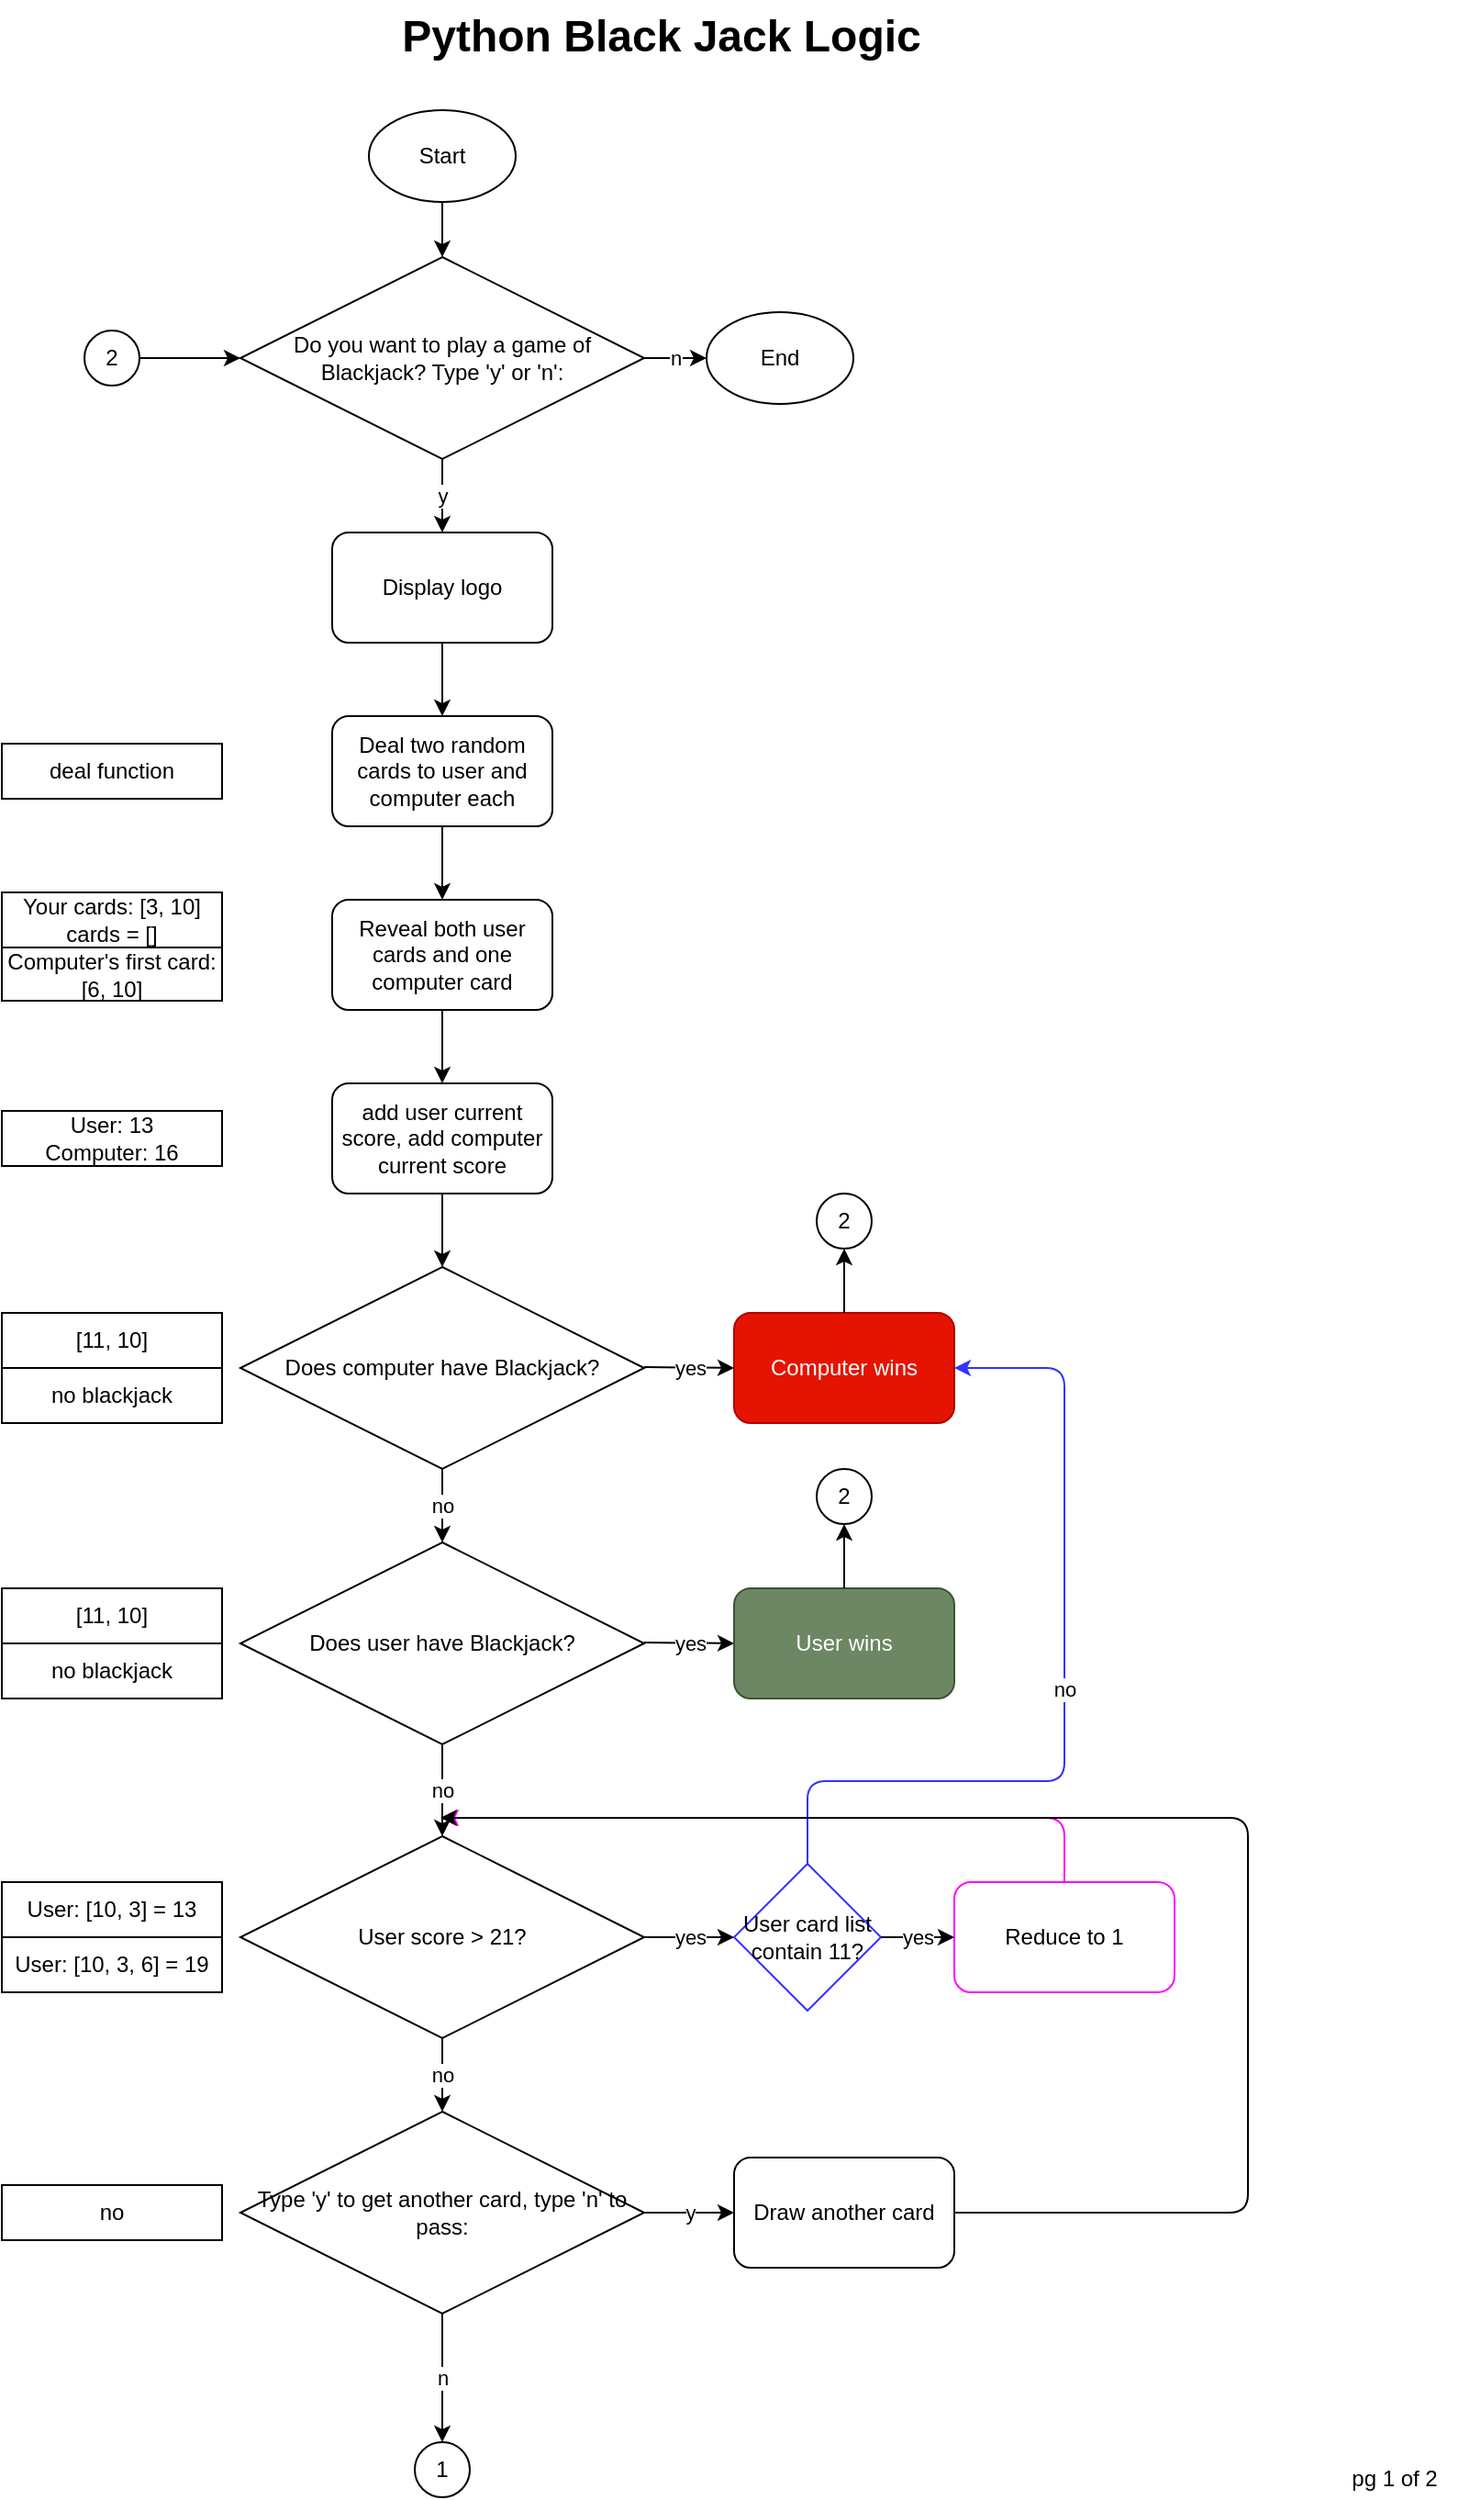 <mxfile version="13.9.5" type="device" pages="2"><diagram id="C5RBs43oDa-KdzZeNtuy" name="Page-1"><mxGraphModel dx="1038" dy="607" grid="1" gridSize="10" guides="1" tooltips="1" connect="1" arrows="1" fold="1" page="1" pageScale="1" pageWidth="850" pageHeight="1400" math="0" shadow="0"><root><mxCell id="WIyWlLk6GJQsqaUBKTNV-0"/><mxCell id="WIyWlLk6GJQsqaUBKTNV-1" parent="WIyWlLk6GJQsqaUBKTNV-0"/><mxCell id="Qh6NQBKb_trajifSDk7f-0" value="Start" style="ellipse;whiteSpace=wrap;html=1;" vertex="1" parent="WIyWlLk6GJQsqaUBKTNV-1"><mxGeometry x="241" y="80" width="80" height="50" as="geometry"/></mxCell><mxCell id="Qh6NQBKb_trajifSDk7f-2" value="Python Black Jack Logic" style="text;strokeColor=none;fillColor=none;html=1;fontSize=24;fontStyle=1;verticalAlign=middle;align=center;" vertex="1" parent="WIyWlLk6GJQsqaUBKTNV-1"><mxGeometry x="350" y="20" width="100" height="40" as="geometry"/></mxCell><mxCell id="Qh6NQBKb_trajifSDk7f-10" value="" style="endArrow=classic;html=1;exitX=0.5;exitY=1;exitDx=0;exitDy=0;" edge="1" parent="WIyWlLk6GJQsqaUBKTNV-1" source="Qh6NQBKb_trajifSDk7f-0"><mxGeometry width="50" height="50" relative="1" as="geometry"><mxPoint x="271" y="330" as="sourcePoint"/><mxPoint x="281" y="160" as="targetPoint"/></mxGeometry></mxCell><mxCell id="Qh6NQBKb_trajifSDk7f-11" value="&lt;span&gt;Do you want to play a game of Blackjack? Type 'y' or 'n':&lt;/span&gt;" style="rhombus;whiteSpace=wrap;html=1;" vertex="1" parent="WIyWlLk6GJQsqaUBKTNV-1"><mxGeometry x="171" y="160" width="220" height="110" as="geometry"/></mxCell><mxCell id="Qh6NQBKb_trajifSDk7f-13" value="" style="endArrow=classic;html=1;" edge="1" parent="WIyWlLk6GJQsqaUBKTNV-1" source="Qh6NQBKb_trajifSDk7f-11" target="Qh6NQBKb_trajifSDk7f-15"><mxGeometry relative="1" as="geometry"><mxPoint x="-29" y="190" as="sourcePoint"/><mxPoint x="71" y="190" as="targetPoint"/></mxGeometry></mxCell><mxCell id="Qh6NQBKb_trajifSDk7f-14" value="y" style="edgeLabel;resizable=0;html=1;align=center;verticalAlign=middle;" connectable="0" vertex="1" parent="Qh6NQBKb_trajifSDk7f-13"><mxGeometry relative="1" as="geometry"/></mxCell><mxCell id="Qh6NQBKb_trajifSDk7f-15" value="Display logo" style="rounded=1;whiteSpace=wrap;html=1;" vertex="1" parent="WIyWlLk6GJQsqaUBKTNV-1"><mxGeometry x="221" y="310" width="120" height="60" as="geometry"/></mxCell><mxCell id="Qh6NQBKb_trajifSDk7f-16" value="Deal two random cards to user and computer each" style="rounded=1;whiteSpace=wrap;html=1;" vertex="1" parent="WIyWlLk6GJQsqaUBKTNV-1"><mxGeometry x="221" y="410" width="120" height="60" as="geometry"/></mxCell><mxCell id="Qh6NQBKb_trajifSDk7f-17" value="" style="endArrow=classic;html=1;exitX=0.5;exitY=1;exitDx=0;exitDy=0;entryX=0.5;entryY=0;entryDx=0;entryDy=0;" edge="1" parent="WIyWlLk6GJQsqaUBKTNV-1" source="Qh6NQBKb_trajifSDk7f-15" target="Qh6NQBKb_trajifSDk7f-16"><mxGeometry width="50" height="50" relative="1" as="geometry"><mxPoint x="271" y="310" as="sourcePoint"/><mxPoint x="321" y="260" as="targetPoint"/></mxGeometry></mxCell><mxCell id="Qh6NQBKb_trajifSDk7f-18" value="Reveal both user cards and one computer card" style="rounded=1;whiteSpace=wrap;html=1;" vertex="1" parent="WIyWlLk6GJQsqaUBKTNV-1"><mxGeometry x="221" y="510" width="120" height="60" as="geometry"/></mxCell><mxCell id="Qh6NQBKb_trajifSDk7f-19" value="" style="endArrow=classic;html=1;exitX=0.5;exitY=1;exitDx=0;exitDy=0;entryX=0.5;entryY=0;entryDx=0;entryDy=0;" edge="1" parent="WIyWlLk6GJQsqaUBKTNV-1" source="Qh6NQBKb_trajifSDk7f-16" target="Qh6NQBKb_trajifSDk7f-18"><mxGeometry width="50" height="50" relative="1" as="geometry"><mxPoint x="271" y="510" as="sourcePoint"/><mxPoint x="321" y="460" as="targetPoint"/></mxGeometry></mxCell><mxCell id="Qh6NQBKb_trajifSDk7f-20" value="add user current score, add computer current score" style="rounded=1;whiteSpace=wrap;html=1;" vertex="1" parent="WIyWlLk6GJQsqaUBKTNV-1"><mxGeometry x="221" y="610" width="120" height="60" as="geometry"/></mxCell><mxCell id="Qh6NQBKb_trajifSDk7f-21" value="" style="endArrow=classic;html=1;exitX=0.5;exitY=1;exitDx=0;exitDy=0;entryX=0.5;entryY=0;entryDx=0;entryDy=0;" edge="1" parent="WIyWlLk6GJQsqaUBKTNV-1" source="Qh6NQBKb_trajifSDk7f-18" target="Qh6NQBKb_trajifSDk7f-20"><mxGeometry width="50" height="50" relative="1" as="geometry"><mxPoint x="271" y="490" as="sourcePoint"/><mxPoint x="321" y="440" as="targetPoint"/></mxGeometry></mxCell><mxCell id="Qh6NQBKb_trajifSDk7f-22" value="Your cards: [3, 10]&lt;br&gt;cards = []" style="rounded=0;whiteSpace=wrap;html=1;" vertex="1" parent="WIyWlLk6GJQsqaUBKTNV-1"><mxGeometry x="41" y="506" width="120" height="30" as="geometry"/></mxCell><mxCell id="Qh6NQBKb_trajifSDk7f-23" value="Computer's first card: [6, 10]" style="rounded=0;whiteSpace=wrap;html=1;" vertex="1" parent="WIyWlLk6GJQsqaUBKTNV-1"><mxGeometry x="41" y="536" width="120" height="29" as="geometry"/></mxCell><mxCell id="Qh6NQBKb_trajifSDk7f-24" value="deal function" style="rounded=0;whiteSpace=wrap;html=1;" vertex="1" parent="WIyWlLk6GJQsqaUBKTNV-1"><mxGeometry x="41" y="425" width="120" height="30" as="geometry"/></mxCell><mxCell id="Qh6NQBKb_trajifSDk7f-25" value="User: 13&lt;br&gt;Computer: 16" style="rounded=0;whiteSpace=wrap;html=1;" vertex="1" parent="WIyWlLk6GJQsqaUBKTNV-1"><mxGeometry x="41" y="625" width="120" height="30" as="geometry"/></mxCell><mxCell id="Qh6NQBKb_trajifSDk7f-27" value="&lt;span&gt;Does computer have Blackjack?&lt;/span&gt;" style="rhombus;whiteSpace=wrap;html=1;" vertex="1" parent="WIyWlLk6GJQsqaUBKTNV-1"><mxGeometry x="171" y="710" width="220" height="110" as="geometry"/></mxCell><mxCell id="Qh6NQBKb_trajifSDk7f-28" value="" style="endArrow=classic;html=1;exitX=0.5;exitY=1;exitDx=0;exitDy=0;entryX=0.5;entryY=0;entryDx=0;entryDy=0;" edge="1" parent="WIyWlLk6GJQsqaUBKTNV-1" source="Qh6NQBKb_trajifSDk7f-20" target="Qh6NQBKb_trajifSDk7f-27"><mxGeometry width="50" height="50" relative="1" as="geometry"><mxPoint x="390" y="540" as="sourcePoint"/><mxPoint x="440" y="490" as="targetPoint"/></mxGeometry></mxCell><mxCell id="Qh6NQBKb_trajifSDk7f-29" value="" style="endArrow=classic;html=1;" edge="1" parent="WIyWlLk6GJQsqaUBKTNV-1"><mxGeometry relative="1" as="geometry"><mxPoint x="391" y="764.5" as="sourcePoint"/><mxPoint x="440" y="765" as="targetPoint"/></mxGeometry></mxCell><mxCell id="Qh6NQBKb_trajifSDk7f-30" value="yes" style="edgeLabel;resizable=0;html=1;align=center;verticalAlign=middle;" connectable="0" vertex="1" parent="Qh6NQBKb_trajifSDk7f-29"><mxGeometry relative="1" as="geometry"/></mxCell><mxCell id="Qh6NQBKb_trajifSDk7f-31" value="Computer wins" style="rounded=1;whiteSpace=wrap;html=1;fillColor=#e51400;strokeColor=#B20000;fontColor=#ffffff;" vertex="1" parent="WIyWlLk6GJQsqaUBKTNV-1"><mxGeometry x="440" y="735" width="120" height="60" as="geometry"/></mxCell><mxCell id="Qh6NQBKb_trajifSDk7f-34" value="&lt;span&gt;Does user have Blackjack?&lt;/span&gt;" style="rhombus;whiteSpace=wrap;html=1;" vertex="1" parent="WIyWlLk6GJQsqaUBKTNV-1"><mxGeometry x="171" y="860" width="220" height="110" as="geometry"/></mxCell><mxCell id="Qh6NQBKb_trajifSDk7f-35" value="" style="endArrow=classic;html=1;" edge="1" parent="WIyWlLk6GJQsqaUBKTNV-1"><mxGeometry relative="1" as="geometry"><mxPoint x="391" y="914.5" as="sourcePoint"/><mxPoint x="440" y="915" as="targetPoint"/></mxGeometry></mxCell><mxCell id="Qh6NQBKb_trajifSDk7f-36" value="yes" style="edgeLabel;resizable=0;html=1;align=center;verticalAlign=middle;" connectable="0" vertex="1" parent="Qh6NQBKb_trajifSDk7f-35"><mxGeometry relative="1" as="geometry"/></mxCell><mxCell id="Qh6NQBKb_trajifSDk7f-37" value="User wins" style="rounded=1;whiteSpace=wrap;html=1;fillColor=#6d8764;strokeColor=#3A5431;fontColor=#ffffff;" vertex="1" parent="WIyWlLk6GJQsqaUBKTNV-1"><mxGeometry x="440" y="885" width="120" height="60" as="geometry"/></mxCell><mxCell id="Qh6NQBKb_trajifSDk7f-38" value="" style="endArrow=classic;html=1;exitX=0.5;exitY=1;exitDx=0;exitDy=0;entryX=0.5;entryY=0;entryDx=0;entryDy=0;" edge="1" parent="WIyWlLk6GJQsqaUBKTNV-1" source="Qh6NQBKb_trajifSDk7f-27" target="Qh6NQBKb_trajifSDk7f-34"><mxGeometry relative="1" as="geometry"><mxPoint x="370" y="820" as="sourcePoint"/><mxPoint x="470" y="820" as="targetPoint"/></mxGeometry></mxCell><mxCell id="Qh6NQBKb_trajifSDk7f-39" value="no" style="edgeLabel;resizable=0;html=1;align=center;verticalAlign=middle;" connectable="0" vertex="1" parent="Qh6NQBKb_trajifSDk7f-38"><mxGeometry relative="1" as="geometry"/></mxCell><mxCell id="Qh6NQBKb_trajifSDk7f-40" value="[11, 10]" style="rounded=0;whiteSpace=wrap;html=1;" vertex="1" parent="WIyWlLk6GJQsqaUBKTNV-1"><mxGeometry x="41" y="735" width="120" height="30" as="geometry"/></mxCell><mxCell id="Qh6NQBKb_trajifSDk7f-41" value="[11, 10]" style="rounded=0;whiteSpace=wrap;html=1;" vertex="1" parent="WIyWlLk6GJQsqaUBKTNV-1"><mxGeometry x="41" y="885" width="120" height="30" as="geometry"/></mxCell><mxCell id="Qh6NQBKb_trajifSDk7f-42" value="" style="endArrow=classic;html=1;exitX=0.5;exitY=1;exitDx=0;exitDy=0;entryX=0.5;entryY=0;entryDx=0;entryDy=0;" edge="1" parent="WIyWlLk6GJQsqaUBKTNV-1" source="Qh6NQBKb_trajifSDk7f-34" target="Qh6NQBKb_trajifSDk7f-53"><mxGeometry relative="1" as="geometry"><mxPoint x="380" y="980" as="sourcePoint"/><mxPoint x="350" y="1000" as="targetPoint"/></mxGeometry></mxCell><mxCell id="Qh6NQBKb_trajifSDk7f-43" value="no" style="edgeLabel;resizable=0;html=1;align=center;verticalAlign=middle;" connectable="0" vertex="1" parent="Qh6NQBKb_trajifSDk7f-42"><mxGeometry relative="1" as="geometry"/></mxCell><mxCell id="Qh6NQBKb_trajifSDk7f-47" value="&lt;span&gt;Type 'y' to get another card, type 'n' to pass:&lt;/span&gt;" style="rhombus;whiteSpace=wrap;html=1;" vertex="1" parent="WIyWlLk6GJQsqaUBKTNV-1"><mxGeometry x="171" y="1170" width="220" height="110" as="geometry"/></mxCell><mxCell id="Qh6NQBKb_trajifSDk7f-48" value="1" style="ellipse;whiteSpace=wrap;html=1;aspect=fixed;" vertex="1" parent="WIyWlLk6GJQsqaUBKTNV-1"><mxGeometry x="266" y="1350" width="30" height="30" as="geometry"/></mxCell><mxCell id="Qh6NQBKb_trajifSDk7f-50" value="Draw another card" style="rounded=1;whiteSpace=wrap;html=1;" vertex="1" parent="WIyWlLk6GJQsqaUBKTNV-1"><mxGeometry x="440" y="1195" width="120" height="60" as="geometry"/></mxCell><mxCell id="Qh6NQBKb_trajifSDk7f-51" value="" style="endArrow=classic;html=1;exitX=1;exitY=0.5;exitDx=0;exitDy=0;entryX=0;entryY=0.5;entryDx=0;entryDy=0;" edge="1" parent="WIyWlLk6GJQsqaUBKTNV-1" source="Qh6NQBKb_trajifSDk7f-47" target="Qh6NQBKb_trajifSDk7f-50"><mxGeometry relative="1" as="geometry"><mxPoint x="192" y="970" as="sourcePoint"/><mxPoint x="292" y="970" as="targetPoint"/></mxGeometry></mxCell><mxCell id="Qh6NQBKb_trajifSDk7f-52" value="y" style="edgeLabel;resizable=0;html=1;align=center;verticalAlign=middle;" connectable="0" vertex="1" parent="Qh6NQBKb_trajifSDk7f-51"><mxGeometry relative="1" as="geometry"/></mxCell><mxCell id="Qh6NQBKb_trajifSDk7f-53" value="&lt;span&gt;User score &amp;gt; 21?&lt;/span&gt;" style="rhombus;whiteSpace=wrap;html=1;" vertex="1" parent="WIyWlLk6GJQsqaUBKTNV-1"><mxGeometry x="171" y="1020" width="220" height="110" as="geometry"/></mxCell><mxCell id="Qh6NQBKb_trajifSDk7f-57" value="User card list contain 11?" style="rhombus;whiteSpace=wrap;html=1;strokeColor=#3333FF;" vertex="1" parent="WIyWlLk6GJQsqaUBKTNV-1"><mxGeometry x="440" y="1035" width="80" height="80" as="geometry"/></mxCell><mxCell id="Qh6NQBKb_trajifSDk7f-58" value="" style="endArrow=classic;html=1;exitX=1;exitY=0.5;exitDx=0;exitDy=0;entryX=0;entryY=0.5;entryDx=0;entryDy=0;" edge="1" parent="WIyWlLk6GJQsqaUBKTNV-1" source="Qh6NQBKb_trajifSDk7f-53" target="Qh6NQBKb_trajifSDk7f-57"><mxGeometry relative="1" as="geometry"><mxPoint x="391" y="1115" as="sourcePoint"/><mxPoint x="491" y="1115" as="targetPoint"/></mxGeometry></mxCell><mxCell id="Qh6NQBKb_trajifSDk7f-59" value="yes" style="edgeLabel;resizable=0;html=1;align=center;verticalAlign=middle;" connectable="0" vertex="1" parent="Qh6NQBKb_trajifSDk7f-58"><mxGeometry relative="1" as="geometry"/></mxCell><mxCell id="Qh6NQBKb_trajifSDk7f-60" value="Reduce to 1" style="rounded=1;whiteSpace=wrap;html=1;strokeColor=#FF00FF;" vertex="1" parent="WIyWlLk6GJQsqaUBKTNV-1"><mxGeometry x="560" y="1045" width="120" height="60" as="geometry"/></mxCell><mxCell id="Qh6NQBKb_trajifSDk7f-61" value="" style="endArrow=classic;html=1;exitX=1;exitY=0.5;exitDx=0;exitDy=0;entryX=0;entryY=0.5;entryDx=0;entryDy=0;" edge="1" parent="WIyWlLk6GJQsqaUBKTNV-1" source="Qh6NQBKb_trajifSDk7f-57" target="Qh6NQBKb_trajifSDk7f-60"><mxGeometry relative="1" as="geometry"><mxPoint x="370" y="990" as="sourcePoint"/><mxPoint x="470" y="990" as="targetPoint"/></mxGeometry></mxCell><mxCell id="Qh6NQBKb_trajifSDk7f-62" value="yes" style="edgeLabel;resizable=0;html=1;align=center;verticalAlign=middle;" connectable="0" vertex="1" parent="Qh6NQBKb_trajifSDk7f-61"><mxGeometry relative="1" as="geometry"/></mxCell><mxCell id="Qh6NQBKb_trajifSDk7f-63" value="" style="endArrow=classic;html=1;exitX=0.5;exitY=0;exitDx=0;exitDy=0;strokeColor=#FF00FF;" edge="1" parent="WIyWlLk6GJQsqaUBKTNV-1" source="Qh6NQBKb_trajifSDk7f-60"><mxGeometry width="50" height="50" relative="1" as="geometry"><mxPoint x="390" y="1020" as="sourcePoint"/><mxPoint x="281" y="1010" as="targetPoint"/><Array as="points"><mxPoint x="620" y="1010"/><mxPoint x="390" y="1010"/></Array></mxGeometry></mxCell><mxCell id="Qh6NQBKb_trajifSDk7f-65" value="" style="endArrow=classic;html=1;exitX=0.5;exitY=0;exitDx=0;exitDy=0;entryX=1;entryY=0.5;entryDx=0;entryDy=0;strokeColor=#3333FF;" edge="1" parent="WIyWlLk6GJQsqaUBKTNV-1" source="Qh6NQBKb_trajifSDk7f-57" target="Qh6NQBKb_trajifSDk7f-31"><mxGeometry relative="1" as="geometry"><mxPoint x="370" y="990" as="sourcePoint"/><mxPoint x="470" y="990" as="targetPoint"/><Array as="points"><mxPoint x="480" y="990"/><mxPoint x="620" y="990"/><mxPoint x="620" y="765"/></Array></mxGeometry></mxCell><mxCell id="Qh6NQBKb_trajifSDk7f-66" value="no" style="edgeLabel;resizable=0;html=1;align=center;verticalAlign=middle;" connectable="0" vertex="1" parent="Qh6NQBKb_trajifSDk7f-65"><mxGeometry relative="1" as="geometry"/></mxCell><mxCell id="Qh6NQBKb_trajifSDk7f-67" value="" style="endArrow=classic;html=1;exitX=0.5;exitY=1;exitDx=0;exitDy=0;entryX=0.5;entryY=0;entryDx=0;entryDy=0;" edge="1" parent="WIyWlLk6GJQsqaUBKTNV-1" source="Qh6NQBKb_trajifSDk7f-53" target="Qh6NQBKb_trajifSDk7f-47"><mxGeometry relative="1" as="geometry"><mxPoint x="370" y="1090" as="sourcePoint"/><mxPoint x="470" y="1090" as="targetPoint"/></mxGeometry></mxCell><mxCell id="Qh6NQBKb_trajifSDk7f-68" value="no" style="edgeLabel;resizable=0;html=1;align=center;verticalAlign=middle;" connectable="0" vertex="1" parent="Qh6NQBKb_trajifSDk7f-67"><mxGeometry relative="1" as="geometry"/></mxCell><mxCell id="Qh6NQBKb_trajifSDk7f-69" value="" style="endArrow=classic;html=1;exitX=1;exitY=0.5;exitDx=0;exitDy=0;" edge="1" parent="WIyWlLk6GJQsqaUBKTNV-1" source="Qh6NQBKb_trajifSDk7f-50"><mxGeometry width="50" height="50" relative="1" as="geometry"><mxPoint x="595" y="1230" as="sourcePoint"/><mxPoint x="280" y="1010" as="targetPoint"/><Array as="points"><mxPoint x="720" y="1225"/><mxPoint x="720" y="1010"/></Array></mxGeometry></mxCell><mxCell id="Qh6NQBKb_trajifSDk7f-70" value="no blackjack" style="rounded=0;whiteSpace=wrap;html=1;" vertex="1" parent="WIyWlLk6GJQsqaUBKTNV-1"><mxGeometry x="41" y="765" width="120" height="30" as="geometry"/></mxCell><mxCell id="Qh6NQBKb_trajifSDk7f-71" value="no blackjack" style="rounded=0;whiteSpace=wrap;html=1;" vertex="1" parent="WIyWlLk6GJQsqaUBKTNV-1"><mxGeometry x="41" y="915" width="120" height="30" as="geometry"/></mxCell><mxCell id="Qh6NQBKb_trajifSDk7f-72" value="User: [10, 3] = 13" style="rounded=0;whiteSpace=wrap;html=1;" vertex="1" parent="WIyWlLk6GJQsqaUBKTNV-1"><mxGeometry x="41" y="1045" width="120" height="30" as="geometry"/></mxCell><mxCell id="Qh6NQBKb_trajifSDk7f-73" value="User: [10, 3, 6] = 19" style="rounded=0;whiteSpace=wrap;html=1;" vertex="1" parent="WIyWlLk6GJQsqaUBKTNV-1"><mxGeometry x="41" y="1075" width="120" height="30" as="geometry"/></mxCell><mxCell id="Qh6NQBKb_trajifSDk7f-75" value="no" style="rounded=0;whiteSpace=wrap;html=1;" vertex="1" parent="WIyWlLk6GJQsqaUBKTNV-1"><mxGeometry x="41" y="1210" width="120" height="30" as="geometry"/></mxCell><mxCell id="Qh6NQBKb_trajifSDk7f-76" value="" style="endArrow=classic;html=1;exitX=0.5;exitY=1;exitDx=0;exitDy=0;entryX=0.5;entryY=0;entryDx=0;entryDy=0;" edge="1" parent="WIyWlLk6GJQsqaUBKTNV-1" source="Qh6NQBKb_trajifSDk7f-47" target="Qh6NQBKb_trajifSDk7f-48"><mxGeometry relative="1" as="geometry"><mxPoint x="296" y="1300" as="sourcePoint"/><mxPoint x="396" y="1300" as="targetPoint"/></mxGeometry></mxCell><mxCell id="Qh6NQBKb_trajifSDk7f-77" value="n" style="edgeLabel;resizable=0;html=1;align=center;verticalAlign=middle;" connectable="0" vertex="1" parent="Qh6NQBKb_trajifSDk7f-76"><mxGeometry relative="1" as="geometry"/></mxCell><mxCell id="nmL7Zo7MMron9BGBBD7X-0" value="pg 1 of 2" style="text;html=1;strokeColor=none;fillColor=none;align=center;verticalAlign=middle;whiteSpace=wrap;rounded=0;" vertex="1" parent="WIyWlLk6GJQsqaUBKTNV-1"><mxGeometry x="760" y="1360" width="80" height="20" as="geometry"/></mxCell><mxCell id="Rq_lNW5CzRlVr2UsxpKR-0" value="2" style="ellipse;whiteSpace=wrap;html=1;aspect=fixed;" vertex="1" parent="WIyWlLk6GJQsqaUBKTNV-1"><mxGeometry x="86" y="200" width="30" height="30" as="geometry"/></mxCell><mxCell id="Rq_lNW5CzRlVr2UsxpKR-1" value="" style="endArrow=classic;html=1;exitX=1;exitY=0.5;exitDx=0;exitDy=0;entryX=0;entryY=0.5;entryDx=0;entryDy=0;" edge="1" parent="WIyWlLk6GJQsqaUBKTNV-1" source="Rq_lNW5CzRlVr2UsxpKR-0" target="Qh6NQBKb_trajifSDk7f-11"><mxGeometry width="50" height="50" relative="1" as="geometry"><mxPoint x="390" y="430" as="sourcePoint"/><mxPoint x="440" y="380" as="targetPoint"/></mxGeometry></mxCell><mxCell id="Rq_lNW5CzRlVr2UsxpKR-2" value="End" style="ellipse;whiteSpace=wrap;html=1;" vertex="1" parent="WIyWlLk6GJQsqaUBKTNV-1"><mxGeometry x="425" y="190" width="80" height="50" as="geometry"/></mxCell><mxCell id="Rq_lNW5CzRlVr2UsxpKR-3" value="" style="endArrow=classic;html=1;exitX=1;exitY=0.5;exitDx=0;exitDy=0;entryX=0;entryY=0.5;entryDx=0;entryDy=0;" edge="1" parent="WIyWlLk6GJQsqaUBKTNV-1" source="Qh6NQBKb_trajifSDk7f-11" target="Rq_lNW5CzRlVr2UsxpKR-2"><mxGeometry relative="1" as="geometry"><mxPoint x="370" y="310" as="sourcePoint"/><mxPoint x="470" y="310" as="targetPoint"/></mxGeometry></mxCell><mxCell id="Rq_lNW5CzRlVr2UsxpKR-4" value="n" style="edgeLabel;resizable=0;html=1;align=center;verticalAlign=middle;" connectable="0" vertex="1" parent="Rq_lNW5CzRlVr2UsxpKR-3"><mxGeometry relative="1" as="geometry"/></mxCell><mxCell id="Rq_lNW5CzRlVr2UsxpKR-5" value="2" style="ellipse;whiteSpace=wrap;html=1;aspect=fixed;" vertex="1" parent="WIyWlLk6GJQsqaUBKTNV-1"><mxGeometry x="485" y="670" width="30" height="30" as="geometry"/></mxCell><mxCell id="Rq_lNW5CzRlVr2UsxpKR-6" value="" style="endArrow=classic;html=1;exitX=0.5;exitY=0;exitDx=0;exitDy=0;entryX=0.5;entryY=1;entryDx=0;entryDy=0;" edge="1" parent="WIyWlLk6GJQsqaUBKTNV-1" source="Qh6NQBKb_trajifSDk7f-31" target="Rq_lNW5CzRlVr2UsxpKR-5"><mxGeometry width="50" height="50" relative="1" as="geometry"><mxPoint x="390" y="730" as="sourcePoint"/><mxPoint x="440" y="680" as="targetPoint"/></mxGeometry></mxCell><mxCell id="Rq_lNW5CzRlVr2UsxpKR-7" value="2" style="ellipse;whiteSpace=wrap;html=1;aspect=fixed;" vertex="1" parent="WIyWlLk6GJQsqaUBKTNV-1"><mxGeometry x="485" y="820" width="30" height="30" as="geometry"/></mxCell><mxCell id="Rq_lNW5CzRlVr2UsxpKR-8" value="" style="endArrow=classic;html=1;exitX=0.5;exitY=0;exitDx=0;exitDy=0;entryX=0.5;entryY=1;entryDx=0;entryDy=0;" edge="1" parent="WIyWlLk6GJQsqaUBKTNV-1" target="Rq_lNW5CzRlVr2UsxpKR-7"><mxGeometry width="50" height="50" relative="1" as="geometry"><mxPoint x="500" y="885" as="sourcePoint"/><mxPoint x="440" y="830" as="targetPoint"/></mxGeometry></mxCell></root></mxGraphModel></diagram><diagram id="0XwPKPbHOwpLJfLlIwoS" name="Page-2"><mxGraphModel dx="1038" dy="607" grid="1" gridSize="10" guides="1" tooltips="1" connect="1" arrows="1" fold="1" page="1" pageScale="1" pageWidth="850" pageHeight="1400" math="0" shadow="0"><root><mxCell id="0nTBg2NaK7C419L-4-8L-0"/><mxCell id="0nTBg2NaK7C419L-4-8L-1" parent="0nTBg2NaK7C419L-4-8L-0"/><mxCell id="Fq7m2Ps0H_-Lqj05Z2JW-0" value="1" style="ellipse;whiteSpace=wrap;html=1;aspect=fixed;" vertex="1" parent="0nTBg2NaK7C419L-4-8L-1"><mxGeometry x="384" y="80" width="30" height="30" as="geometry"/></mxCell><mxCell id="o8N62rG-Bg7sdHh95ZpW-0" value="pg 2 of 2" style="text;html=1;strokeColor=none;fillColor=none;align=center;verticalAlign=middle;whiteSpace=wrap;rounded=0;" vertex="1" parent="0nTBg2NaK7C419L-4-8L-1"><mxGeometry x="760" y="1360" width="80" height="20" as="geometry"/></mxCell><mxCell id="L5_INhxZcZKZ2NU_ayo0-0" value="Python Black Jack Logic" style="text;strokeColor=none;fillColor=none;html=1;fontSize=24;fontStyle=1;verticalAlign=middle;align=center;" vertex="1" parent="0nTBg2NaK7C419L-4-8L-1"><mxGeometry x="350" y="20" width="100" height="40" as="geometry"/></mxCell><mxCell id="L5_INhxZcZKZ2NU_ayo0-1" value="Computer score &amp;lt;= 16?" style="rhombus;whiteSpace=wrap;html=1;" vertex="1" parent="0nTBg2NaK7C419L-4-8L-1"><mxGeometry x="324.5" y="160" width="149" height="100" as="geometry"/></mxCell><mxCell id="L5_INhxZcZKZ2NU_ayo0-2" value="" style="endArrow=classic;html=1;exitX=0.5;exitY=1;exitDx=0;exitDy=0;" edge="1" parent="0nTBg2NaK7C419L-4-8L-1" source="Fq7m2Ps0H_-Lqj05Z2JW-0" target="L5_INhxZcZKZ2NU_ayo0-1"><mxGeometry width="50" height="50" relative="1" as="geometry"><mxPoint x="518" y="190" as="sourcePoint"/><mxPoint x="568" y="140" as="targetPoint"/></mxGeometry></mxCell><mxCell id="p9PeJjdKzNKIuS2nFpX8-0" value="Computer: [10, 6] = 16" style="rounded=0;whiteSpace=wrap;html=1;" vertex="1" parent="0nTBg2NaK7C419L-4-8L-1"><mxGeometry x="158" y="180" width="130" height="30" as="geometry"/></mxCell><mxCell id="Tzg-Vugkh43c423buGZb-0" value="Draw another card" style="rounded=1;whiteSpace=wrap;html=1;" vertex="1" parent="0nTBg2NaK7C419L-4-8L-1"><mxGeometry x="518" y="180" width="120" height="60" as="geometry"/></mxCell><mxCell id="YAtPQLBtV4Ssw3zij8oz-0" value="" style="endArrow=classic;html=1;exitX=1;exitY=0.5;exitDx=0;exitDy=0;" edge="1" parent="0nTBg2NaK7C419L-4-8L-1" source="L5_INhxZcZKZ2NU_ayo0-1" target="Tzg-Vugkh43c423buGZb-0"><mxGeometry relative="1" as="geometry"><mxPoint x="488" y="140" as="sourcePoint"/><mxPoint x="588" y="360" as="targetPoint"/></mxGeometry></mxCell><mxCell id="YAtPQLBtV4Ssw3zij8oz-1" value="yes" style="edgeLabel;resizable=0;html=1;align=center;verticalAlign=middle;" connectable="0" vertex="1" parent="YAtPQLBtV4Ssw3zij8oz-0"><mxGeometry relative="1" as="geometry"/></mxCell><mxCell id="CC97g5i5rVSTzTGv49Td-2" value="Computer: [10, 6, 3] = 19" style="rounded=0;whiteSpace=wrap;html=1;" vertex="1" parent="0nTBg2NaK7C419L-4-8L-1"><mxGeometry x="158" y="210" width="140" height="30" as="geometry"/></mxCell><mxCell id="rs64tbPQn6asXbZ0HVH1-5" value="" style="endArrow=classic;html=1;exitX=0.5;exitY=0;exitDx=0;exitDy=0;" edge="1" parent="0nTBg2NaK7C419L-4-8L-1" source="Tzg-Vugkh43c423buGZb-0"><mxGeometry width="50" height="50" relative="1" as="geometry"><mxPoint x="518" y="260" as="sourcePoint"/><mxPoint x="398" y="160" as="targetPoint"/><Array as="points"><mxPoint x="578" y="160"/></Array></mxGeometry></mxCell><mxCell id="rs64tbPQn6asXbZ0HVH1-6" value="Computer score &amp;gt;21?" style="rhombus;whiteSpace=wrap;html=1;" vertex="1" parent="0nTBg2NaK7C419L-4-8L-1"><mxGeometry x="324.5" y="300" width="149" height="100" as="geometry"/></mxCell><mxCell id="rs64tbPQn6asXbZ0HVH1-7" value="" style="endArrow=classic;html=1;exitX=0.5;exitY=1;exitDx=0;exitDy=0;entryX=0.5;entryY=0;entryDx=0;entryDy=0;" edge="1" parent="0nTBg2NaK7C419L-4-8L-1" source="L5_INhxZcZKZ2NU_ayo0-1" target="rs64tbPQn6asXbZ0HVH1-6"><mxGeometry relative="1" as="geometry"><mxPoint x="488" y="290" as="sourcePoint"/><mxPoint x="588" y="290" as="targetPoint"/></mxGeometry></mxCell><mxCell id="rs64tbPQn6asXbZ0HVH1-8" value="no" style="edgeLabel;resizable=0;html=1;align=center;verticalAlign=middle;" connectable="0" vertex="1" parent="rs64tbPQn6asXbZ0HVH1-7"><mxGeometry relative="1" as="geometry"/></mxCell><mxCell id="SIOh9V-sBDG4E4qRPyjZ-0" value="User wins" style="rounded=1;whiteSpace=wrap;html=1;fillColor=#6d8764;strokeColor=#3A5431;fontColor=#ffffff;" vertex="1" parent="0nTBg2NaK7C419L-4-8L-1"><mxGeometry x="518" y="320" width="120" height="60" as="geometry"/></mxCell><mxCell id="SIOh9V-sBDG4E4qRPyjZ-1" value="" style="endArrow=classic;html=1;exitX=1;exitY=0.5;exitDx=0;exitDy=0;entryX=0;entryY=0.5;entryDx=0;entryDy=0;" edge="1" parent="0nTBg2NaK7C419L-4-8L-1" source="rs64tbPQn6asXbZ0HVH1-6" target="SIOh9V-sBDG4E4qRPyjZ-0"><mxGeometry relative="1" as="geometry"><mxPoint x="478" y="450" as="sourcePoint"/><mxPoint x="578" y="450" as="targetPoint"/></mxGeometry></mxCell><mxCell id="SIOh9V-sBDG4E4qRPyjZ-2" value="yes" style="edgeLabel;resizable=0;html=1;align=center;verticalAlign=middle;" connectable="0" vertex="1" parent="SIOh9V-sBDG4E4qRPyjZ-1"><mxGeometry relative="1" as="geometry"/></mxCell><mxCell id="SIOh9V-sBDG4E4qRPyjZ-3" value="Computer: [10, 6,3] = 19" style="rounded=0;whiteSpace=wrap;html=1;" vertex="1" parent="0nTBg2NaK7C419L-4-8L-1"><mxGeometry x="153" y="335" width="140" height="30" as="geometry"/></mxCell><mxCell id="oZzVTfaZj0qOIph-H26R-0" value="2" style="ellipse;whiteSpace=wrap;html=1;aspect=fixed;" vertex="1" parent="0nTBg2NaK7C419L-4-8L-1"><mxGeometry x="688" y="335" width="30" height="30" as="geometry"/></mxCell><mxCell id="oZzVTfaZj0qOIph-H26R-1" value="" style="endArrow=classic;html=1;exitX=1;exitY=0.5;exitDx=0;exitDy=0;entryX=0;entryY=0.5;entryDx=0;entryDy=0;" edge="1" parent="0nTBg2NaK7C419L-4-8L-1" target="oZzVTfaZj0qOIph-H26R-0" source="SIOh9V-sBDG4E4qRPyjZ-0"><mxGeometry width="50" height="50" relative="1" as="geometry"><mxPoint x="703" y="400" as="sourcePoint"/><mxPoint x="643" y="345" as="targetPoint"/></mxGeometry></mxCell><mxCell id="oZzVTfaZj0qOIph-H26R-2" value="Compare computer score to user score" style="rhombus;whiteSpace=wrap;html=1;" vertex="1" parent="0nTBg2NaK7C419L-4-8L-1"><mxGeometry x="324.5" y="440" width="149" height="100" as="geometry"/></mxCell><mxCell id="oZzVTfaZj0qOIph-H26R-3" value="" style="endArrow=classic;html=1;exitX=0.5;exitY=1;exitDx=0;exitDy=0;entryX=0.5;entryY=0;entryDx=0;entryDy=0;" edge="1" parent="0nTBg2NaK7C419L-4-8L-1" source="rs64tbPQn6asXbZ0HVH1-6" target="oZzVTfaZj0qOIph-H26R-2"><mxGeometry relative="1" as="geometry"><mxPoint x="488" y="390" as="sourcePoint"/><mxPoint x="588" y="390" as="targetPoint"/></mxGeometry></mxCell><mxCell id="oZzVTfaZj0qOIph-H26R-4" value="no" style="edgeLabel;resizable=0;html=1;align=center;verticalAlign=middle;" connectable="0" vertex="1" parent="oZzVTfaZj0qOIph-H26R-3"><mxGeometry relative="1" as="geometry"/></mxCell><mxCell id="l1NrI8Jc5v1CAmLeFFIB-0" value="Computer wins" style="rounded=1;whiteSpace=wrap;html=1;fillColor=#e51400;strokeColor=#B20000;fontColor=#ffffff;" vertex="1" parent="0nTBg2NaK7C419L-4-8L-1"><mxGeometry x="518" y="460" width="120" height="60" as="geometry"/></mxCell><mxCell id="l1NrI8Jc5v1CAmLeFFIB-1" value="2" style="ellipse;whiteSpace=wrap;html=1;aspect=fixed;" vertex="1" parent="0nTBg2NaK7C419L-4-8L-1"><mxGeometry x="688" y="475" width="30" height="30" as="geometry"/></mxCell><mxCell id="l1NrI8Jc5v1CAmLeFFIB-2" value="" style="endArrow=classic;html=1;entryX=0;entryY=0.5;entryDx=0;entryDy=0;exitX=1;exitY=0.5;exitDx=0;exitDy=0;" edge="1" parent="0nTBg2NaK7C419L-4-8L-1" target="l1NrI8Jc5v1CAmLeFFIB-1" source="l1NrI8Jc5v1CAmLeFFIB-0"><mxGeometry width="50" height="50" relative="1" as="geometry"><mxPoint x="530" y="480" as="sourcePoint"/><mxPoint x="515" y="485" as="targetPoint"/></mxGeometry></mxCell><mxCell id="l1NrI8Jc5v1CAmLeFFIB-3" value="" style="endArrow=classic;html=1;exitX=1;exitY=0.5;exitDx=0;exitDy=0;entryX=0;entryY=0.5;entryDx=0;entryDy=0;" edge="1" parent="0nTBg2NaK7C419L-4-8L-1" source="oZzVTfaZj0qOIph-H26R-2" target="l1NrI8Jc5v1CAmLeFFIB-0"><mxGeometry relative="1" as="geometry"><mxPoint x="468" y="580" as="sourcePoint"/><mxPoint x="568" y="580" as="targetPoint"/></mxGeometry></mxCell><mxCell id="l1NrI8Jc5v1CAmLeFFIB-4" value="C &amp;gt; U" style="edgeLabel;resizable=0;html=1;align=center;verticalAlign=middle;" connectable="0" vertex="1" parent="l1NrI8Jc5v1CAmLeFFIB-3"><mxGeometry relative="1" as="geometry"/></mxCell><mxCell id="l1NrI8Jc5v1CAmLeFFIB-5" value="User wins" style="rounded=1;whiteSpace=wrap;html=1;fillColor=#6d8764;strokeColor=#3A5431;fontColor=#ffffff;" vertex="1" parent="0nTBg2NaK7C419L-4-8L-1"><mxGeometry x="168" y="460" width="120" height="60" as="geometry"/></mxCell><mxCell id="l1NrI8Jc5v1CAmLeFFIB-6" value="" style="endArrow=classic;html=1;exitX=0;exitY=0.5;exitDx=0;exitDy=0;entryX=1;entryY=0.5;entryDx=0;entryDy=0;" edge="1" parent="0nTBg2NaK7C419L-4-8L-1" source="oZzVTfaZj0qOIph-H26R-2" target="l1NrI8Jc5v1CAmLeFFIB-5"><mxGeometry relative="1" as="geometry"><mxPoint x="324.5" y="580" as="sourcePoint"/><mxPoint x="424.5" y="580" as="targetPoint"/></mxGeometry></mxCell><mxCell id="l1NrI8Jc5v1CAmLeFFIB-7" value="U&amp;gt;C" style="edgeLabel;resizable=0;html=1;align=center;verticalAlign=middle;" connectable="0" vertex="1" parent="l1NrI8Jc5v1CAmLeFFIB-6"><mxGeometry relative="1" as="geometry"/></mxCell><mxCell id="l1NrI8Jc5v1CAmLeFFIB-8" value="Draw" style="rounded=1;whiteSpace=wrap;html=1;fillColor=#fff2cc;strokeColor=#d6b656;gradientColor=#ffd966;" vertex="1" parent="0nTBg2NaK7C419L-4-8L-1"><mxGeometry x="339" y="580" width="120" height="60" as="geometry"/></mxCell><mxCell id="l1NrI8Jc5v1CAmLeFFIB-9" value="" style="endArrow=classic;html=1;exitX=0.5;exitY=1;exitDx=0;exitDy=0;entryX=0.5;entryY=0;entryDx=0;entryDy=0;" edge="1" parent="0nTBg2NaK7C419L-4-8L-1" source="oZzVTfaZj0qOIph-H26R-2" target="l1NrI8Jc5v1CAmLeFFIB-8"><mxGeometry relative="1" as="geometry"><mxPoint x="560" y="600" as="sourcePoint"/><mxPoint x="660" y="600" as="targetPoint"/></mxGeometry></mxCell><mxCell id="l1NrI8Jc5v1CAmLeFFIB-10" value="C = U" style="edgeLabel;resizable=0;html=1;align=center;verticalAlign=middle;" connectable="0" vertex="1" parent="l1NrI8Jc5v1CAmLeFFIB-9"><mxGeometry relative="1" as="geometry"/></mxCell><mxCell id="l1NrI8Jc5v1CAmLeFFIB-11" value="Computer: [10, 6,3] = 19" style="rounded=0;whiteSpace=wrap;html=1;" vertex="1" parent="0nTBg2NaK7C419L-4-8L-1"><mxGeometry x="153" y="610" width="140" height="30" as="geometry"/></mxCell><mxCell id="oGVnYGgxNbGkrZ7X07Zk-0" value="User: [10, 3, 6] = 19" style="rounded=0;whiteSpace=wrap;html=1;" vertex="1" parent="0nTBg2NaK7C419L-4-8L-1"><mxGeometry x="153" y="580" width="120" height="30" as="geometry"/></mxCell><mxCell id="oGVnYGgxNbGkrZ7X07Zk-1" value="Draw" style="rounded=0;whiteSpace=wrap;html=1;" vertex="1" parent="0nTBg2NaK7C419L-4-8L-1"><mxGeometry x="153" y="640" width="120" height="30" as="geometry"/></mxCell><mxCell id="oGVnYGgxNbGkrZ7X07Zk-2" value="2" style="ellipse;whiteSpace=wrap;html=1;aspect=fixed;" vertex="1" parent="0nTBg2NaK7C419L-4-8L-1"><mxGeometry x="100" y="475" width="30" height="30" as="geometry"/></mxCell><mxCell id="oGVnYGgxNbGkrZ7X07Zk-3" value="2" style="ellipse;whiteSpace=wrap;html=1;aspect=fixed;" vertex="1" parent="0nTBg2NaK7C419L-4-8L-1"><mxGeometry x="384" y="670" width="30" height="30" as="geometry"/></mxCell><mxCell id="oGVnYGgxNbGkrZ7X07Zk-4" value="" style="endArrow=classic;html=1;exitX=0.5;exitY=1;exitDx=0;exitDy=0;entryX=0.5;entryY=0;entryDx=0;entryDy=0;" edge="1" parent="0nTBg2NaK7C419L-4-8L-1" source="l1NrI8Jc5v1CAmLeFFIB-8" target="oGVnYGgxNbGkrZ7X07Zk-3"><mxGeometry width="50" height="50" relative="1" as="geometry"><mxPoint x="400" y="620" as="sourcePoint"/><mxPoint x="450" y="570" as="targetPoint"/></mxGeometry></mxCell><mxCell id="oGVnYGgxNbGkrZ7X07Zk-5" value="" style="endArrow=classic;html=1;exitX=0;exitY=0.5;exitDx=0;exitDy=0;entryX=1;entryY=0.5;entryDx=0;entryDy=0;" edge="1" parent="0nTBg2NaK7C419L-4-8L-1" source="l1NrI8Jc5v1CAmLeFFIB-5" target="oGVnYGgxNbGkrZ7X07Zk-2"><mxGeometry width="50" height="50" relative="1" as="geometry"><mxPoint x="90" y="580" as="sourcePoint"/><mxPoint x="140" y="530" as="targetPoint"/></mxGeometry></mxCell></root></mxGraphModel></diagram></mxfile>